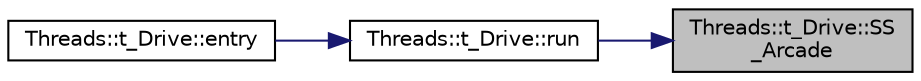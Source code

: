 digraph "Threads::t_Drive::SS_Arcade"
{
 // LATEX_PDF_SIZE
  edge [fontname="Helvetica",fontsize="10",labelfontname="Helvetica",labelfontsize="10"];
  node [fontname="Helvetica",fontsize="10",shape=record];
  rankdir="RL";
  Node1 [label="Threads::t_Drive::SS\l_Arcade",height=0.2,width=0.4,color="black", fillcolor="grey75", style="filled", fontcolor="black",tooltip=" "];
  Node1 -> Node2 [dir="back",color="midnightblue",fontsize="10",style="solid"];
  Node2 [label="Threads::t_Drive::run",height=0.2,width=0.4,color="black", fillcolor="white", style="filled",URL="$class_threads_1_1t___drive.html#acd476ebaff04823eede937d4e87a1a2e",tooltip=" "];
  Node2 -> Node3 [dir="back",color="midnightblue",fontsize="10",style="solid"];
  Node3 [label="Threads::t_Drive::entry",height=0.2,width=0.4,color="black", fillcolor="white", style="filled",URL="$class_threads_1_1t___drive.html#a170fe45531a8d41c091793bec36c9258",tooltip=" "];
}
